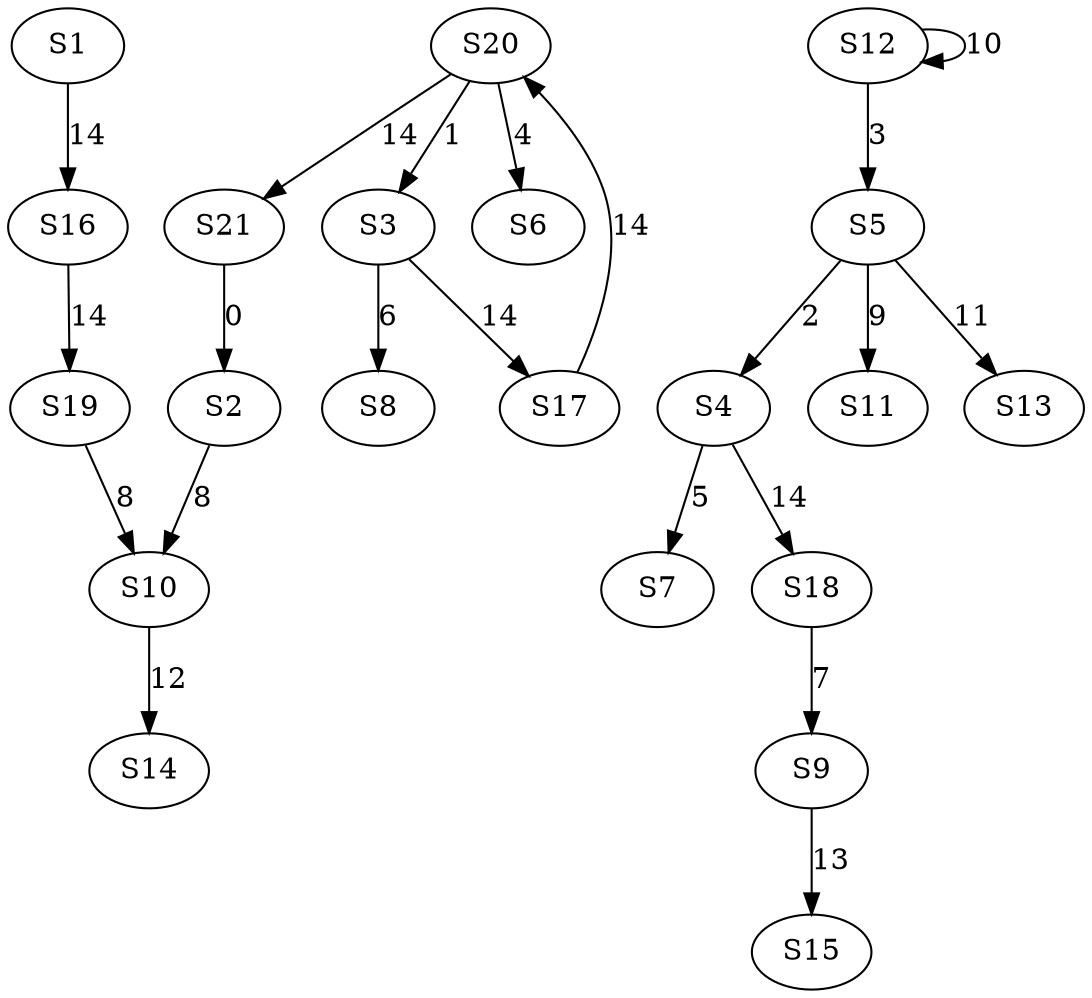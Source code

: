 strict digraph {
	S21 -> S2 [ label = 0 ];
	S20 -> S3 [ label = 1 ];
	S5 -> S4 [ label = 2 ];
	S12 -> S5 [ label = 3 ];
	S20 -> S6 [ label = 4 ];
	S4 -> S7 [ label = 5 ];
	S3 -> S8 [ label = 6 ];
	S18 -> S9 [ label = 7 ];
	S2 -> S10 [ label = 8 ];
	S5 -> S11 [ label = 9 ];
	S12 -> S12 [ label = 10 ];
	S5 -> S13 [ label = 11 ];
	S10 -> S14 [ label = 12 ];
	S9 -> S15 [ label = 13 ];
	S1 -> S16 [ label = 14 ];
	S3 -> S17 [ label = 14 ];
	S4 -> S18 [ label = 14 ];
	S16 -> S19 [ label = 14 ];
	S17 -> S20 [ label = 14 ];
	S20 -> S21 [ label = 14 ];
	S19 -> S10 [ label = 8 ];
}